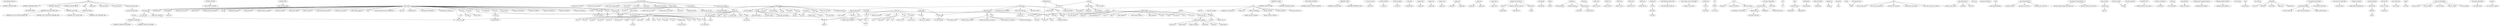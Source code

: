 digraph {
"get_combined_adhoc_loc"->"COMBINE_LOCATION_DATA";

"LINEMAPS_ORDINARY_MAP_AT"->"INCLUDED_FROM";

"SOURCE_COLUMN"->"LAST_SOURCE_COLUMN";

"SOURCE_LINE"->"LAST_SOURCE_LINE";

"allocated"->"LINEMAPS_ALLOCATED";

"LINEMAPS_LAST_ALLOCATED_MAP"->"LINEMAPS_LAST_ALLOCATED_MACRO_MAP";

"LINEMAPS_MAP_AT"->"LINEMAPS_LAST_ALLOCATED_MAP";

"LINEMAPS_LAST_ALLOCATED_MAP"->"LINEMAPS_LAST_ALLOCATED_ORDINARY_MAP";

"LINEMAPS_LAST_MAP"->"LINEMAPS_LAST_MACRO_MAP";

"LINEMAPS_MAP_AT"->"LINEMAPS_LAST_MAP";

"LINEMAPS_LAST_MAP"->"LINEMAPS_LAST_ORDINARY_MAP";

"LINEMAPS_ALLOCATED"->"LINEMAPS_MACRO_ALLOCATED";

"LINEMAPS_CACHE"->"LINEMAPS_MACRO_CACHE";

"MAP_START_LOCATION"->"LINEMAPS_MACRO_LOWEST_LOCATION";

"index"->"LINEMAPS_MACRO_MAP_AT";

"LINEMAPS_USED"->"LINEMAPS_MACRO_USED";

"index"->"LINEMAPS_MAP_AT";

"LINEMAPS_ALLOCATED"->"LINEMAPS_ORDINARY_ALLOCATED";

"LINEMAPS_CACHE"->"LINEMAPS_ORDINARY_CACHE";

"index"->"LINEMAPS_ORDINARY_MAP_AT";

"LINEMAPS_USED"->"LINEMAPS_ORDINARY_USED";

"__base_ctor "->"__base_ctor ";

"allocated"->"__base_ctor ";

"decompose"->"__base_ctor ";

"fancy_abort"->"__base_ctor ";

"what"->"__base_ctor ";

"__cxa_pure_virtual"->"__base_dtor ";

"__builtin_bswap32"->"__bswap_32";

"__builtin_bswap64"->"__bswap_64";

"__comp_dtor "->"__deleting_dtor ";

"__gmpn_add_n"->"__gmpn_add";

"__gmpn_com"->"__gmpn_neg";

"__gmpn_sub_n"->"__gmpn_sub";

"__gmpq_set"->"__gmpq_abs";

"__gmpq_set"->"__gmpq_neg";

"__gmpz_set"->"__gmpz_abs";

"__builtin_expect"->"__gmpz_getlimbn";

"__gmpz_set"->"__gmpz_neg";

"__builtin_expect"->"__gmpz_perfect_square_p";

"__builtin_expect"->"__gmpz_popcount";

"__gmpz_tdiv_q"->"__gmpz_set_q";

"fancy_abort"->"abs_hwi";

"__comp_ctor "->"add";

"find_slot_with_hash"->"add";

"iterative_hash"->"add";

"set_len"->"add";

"end"->"add_commutative";

"iterative_hash_hashval_t"->"add_int";

"add"->"add_ptr";

"iterative_hash_host_wide_int"->"add_wide_int";

"mark_empty"->"alloc_entries";

"xmalloc"->"allocate";

"tree_check_failed"->"any_integral_type_check";

"set_len"->"arshift";

"fancy_abort"->"as_a";

"fancy_abort"->"as_builtin_fn";

"fancy_abort"->"as_internal_fn";

"create"->"auto_vec";

"embedded_init"->"auto_vec";

"release"->"auto_vec";

"address"->"begin";

"begin"->"begin";

"slide"->"begin";

"__builtin_expect"->"bit_and";

"__builtin_expect"->"bit_and_not";

"set_len"->"bit_not";

"__builtin_expect"->"bit_or";

"__builtin_expect"->"bit_or_not";

"__builtin_expect"->"bit_xor";

"block_remove"->"block_remove";

"memmove"->"block_remove";

"bsearch"->"bsearch";

"build1_stat"->"build1_stat_loc";

"build2_stat"->"build2_stat_loc";

"build3_stat"->"build3_stat_loc";

"build4_stat"->"build4_stat_loc";

"build5_stat"->"build5_stat_loc";

"fancy_abort"->"builtin_decl_declared_p";

"fancy_abort"->"builtin_decl_explicit";

"fancy_abort"->"builtin_decl_explicit_p";

"fancy_abort"->"builtin_decl_implicit";

"fancy_abort"->"builtin_decl_implicit_p";

"reserve"->"calculate_allocation";

"floor_log2"->"ceil_log2";

"mark_deleted"->"clear_slot";

"__builtin_clzl"->"clz_hwi";

"__comp_ctor "->"cmps";

"cmps_large"->"cmps";

"__builtin_expect"->"cmpu";

"add_int"->"commit_flag";

"size"->"complete_or_array_type_p";

"const_fixed_from_fixed_value"->"const_fixed_from_double_int";

"contains"->"contains";

"find_with_hash"->"contains";

"length"->"contains";

"get"->"contains_descriptor_for_instance";

"tree_contains_struct_check_failed"->"contains_struct_check";

"length"->"copy";

"set_len"->"copy";

"__comp_ctor "->"create";

"reserve_exact"->"create";

"__builtin_ctzl"->"ctz_hwi";

"ffs_hwi"->"ctz_or_zero";

"count"->"data_alloc";

"free"->"data_free";

"__comp_ctor "->"decompose";

"fancy_abort"->"decompose";

"get_val"->"decompose";

"queue"->"dequeue_and_dump";

"tree_class_check"->"desired_pro_or_demotion_p";

"ldiv"->"div";

"set_len"->"div_ceil";

"set_len"->"div_floor";

"set_len"->"div_round";

"set_len"->"div_trunc";

"set_len"->"divmod_trunc";

"fprintf"->"dump";

"free"->"dump";

"dump_maybe_newline"->"dump_fixed";

"print_dash_line"->"dump_footer";

"dump_begin"->"dump_function";

"print_dash_line"->"dump_header";

"index"->"dump_index";

"dump_maybe_newline"->"dump_int";

"dump_new_line"->"dump_maybe_newline";

"fprintf"->"dump_new_line";

"splay_tree_delete"->"dump_node";

"dump_maybe_newline"->"dump_pointer";

"dump_maybe_newline"->"dump_real";

"dump_maybe_newline"->"dump_string";

"dump_maybe_newline"->"dump_string_field";

"elements"->"elements";

"get_len"->"elt";

"elements"->"empty";

"empty"->"empty";

"size"->"empty_slow";

"end"->"end";

"length"->"end";

"eq_p_large"->"eq_p";

"strcmp"->"equal";

"tree_map_base_eq"->"equal";

"ctz_hwi"->"exact_log2";

"too_empty_p"->"expand";

"tree_class_check_failed"->"expr_check";

"fancy_abort"->"extended_tree";

"zext_hwi"->"extract_uhwi";

"ffsl"->"ffs_hwi";

"find_with_hash"->"find";

"is_empty"->"find_empty_slot_for_expand";

"find_slot_with_hash"->"find_slot";

"is_empty"->"find_slot_with_hash";

"is_empty"->"find_with_hash";

"exp"->"first_call_expr_arg";

"exp"->"first_const_call_expr_arg";

"uhigh"->"fits_uhwi_p";

"clz_hwi"->"floor_log2";

"set_len"->"from";

"set_len"->"from_array";

"tree_check"->"function_args_iter_cond";

"tree_check"->"function_args_iter_cond_ptr";

"tree_check2"->"function_args_iter_init";

"fancy_abort"->"function_args_iter_next";

"find_with_hash"->"get";

"get_precision"->"get_binary_precision";

"__comp_ctor "->"get_binary_result";

"create"->"get_binary_result";

"get_range_from_loc"->"get_decl_source_range";

"get"->"get_descriptor_for_instance";

"exp"->"get_expr_source_range";

"get_range_from_loc"->"get_finish";

"fancy_abort"->"get_fixit_hint";

"fancy_abort"->"get_len";

"qsort"->"get_list";

"get_loc"->"get_loc";

"count"->"get_num_fixit_hints";

"count"->"get_num_locations";

"find_slot_with_hash"->"get_or_insert";

"get_precision"->"get_precision";

"tree_class_check"->"get_precision";

"get_pure_location"->"get_pure_location";

"get_range_from_loc"->"get_start";

"length"->"get_sum";

"strstr"->"get_trimmed_filename";

"tree_int_cst_elt_check"->"get_val";

"ltu_p"->"geu_p";

"ggc_internal_alloc"->"ggc_alloc_atomic";

"ggc_internal_cleared_alloc"->"ggc_alloc_cleared_gimple_statement_stat";

"ggc_internal_cleared_alloc"->"ggc_alloc_cleared_tree_node_stat";

"ggc_internal_alloc"->"ggc_alloc_rtx_def_stat";

"ggc_internal_alloc"->"ggc_alloc_tree_node_stat";

"ggc_internal_alloc"->"ggc_internal_alloc";

"ggc_internal_cleared_alloc"->"ggc_internal_cleared_alloc";

"gt_ggc_mx"->"ggc_mx";

"end"->"gt_cleare_cache";

"ggc_set_mark"->"gt_ggc_mx";

"gt_ggc_mx"->"gt_ggc_mx";

"fancy_abort"->"gt_pch_nx";

"gt_pch_nx"->"gt_pch_nx";

"length"->"gt_pch_nx";

"hash"->"hash";

"htab_hash_string"->"hash";

"tree_decl_map_hash"->"hash";

"is_empty"->"hash_table";

"size"->"hash_table";

"index"->"hash_table_mod1";

"index"->"hash_table_mod2";

"fancy_abort"->"hashtab_entry_note_pointers";

"exp"->"init_call_expr_arg_iterator";

"exp"->"init_const_call_expr_arg_iterator";

"IS_ADHOC_LOC"->"inlined_function_outer_scope_p";

"to_shwi"->"int_bit_position";

"private_is_attribute_p"->"is_attribute_p";

"is_empty"->"is_empty";

"iterate"->"iterate";

"__comp_ctor "->"iterative_hash_expr";

"iterative_hash_hashval_t"->"iterative_hash_host_wide_int";

"ggc_marked_p"->"keep_cache_entry";

"fancy_abort"->"last";

"last"->"last";

"length"->"length";

"lts_p"->"les_p";

"fancy_abort"->"linemap_check_macro";

"linemap_macro_expansion_map_p"->"linemap_check_ordinary";

"linemap_compare_locations"->"linemap_location_before_p";

"fancy_abort"->"lookup_attribute";

"fancy_abort"->"lookup_attribute_by_prefix";

"length"->"lower_bound";

"lower_bound"->"lower_bound";

"set_len"->"lrshift";

"__comp_ctor "->"lshift";

"set_len"->"lshift";

"__comp_ctor "->"lts_p";

"lts_p_large"->"lts_p";

"__builtin_expect"->"ltu_p";

"__comp_ctor "->"ltu_p";

"fancy_abort"->"mark_deleted";

"set_len"->"mask";

"max_value"->"max_value";

"end"->"mem_alloc_description";

"merge_hash"->"merge";

"iterative_hash_hashval_t"->"merge_hash";

"clrsb"->"min_precision";

"min_value"->"min_value";

"shwi"->"minus_one";

"remainder"->"mod_ceil";

"remainder"->"mod_floor";

"remainder"->"mod_round";

"remainder"->"mod_trunc";

"fancy_abort"->"mode_inner_inline";

"fancy_abort"->"mode_nunits_inline";

"fancy_abort"->"mode_size_inline";

"fancy_abort"->"mode_unit_precision_inline";

"fancy_abort"->"mode_unit_size_inline";

"set_len"->"mul";

"set_len"->"mul_high";

"remainder"->"multiple_of_p";

"sign_mask"->"neg_p";

"tree_operand_check"->"next_call_expr_arg";

"tree_operand_check"->"next_const_call_expr_arg";

"tree_not_class_check_failed"->"non_type_check";

"tree_check_failed"->"omp_clause_elt_check";

"tree_check_failed"->"omp_clause_range_check";

"tree_check_failed"->"omp_clause_subcode_check";

"shwi"->"one";

"tree_check"->"opts_for_fn";

"memmove"->"ordered_remove";

"ordered_remove"->"ordered_remove";

"fancy_abort"->"output_buffer_append_r";

"_obstack_newchunk"->"output_buffer_formatted_text";

"popcount"->"parity";

"gt_pch_nx"->"pch_nx";

"pch_nx_helper"->"pch_nx";

"length"->"pop";

"pop"->"pop";

"popcount_hwi"->"popcount";

"__builtin_popcountl"->"popcount_hwi";

"least_bit_hwi"->"pow2_or_zerop";

"pow2_or_zerop"->"pow2p_hwi";

"fputc"->"print_dash_line";

"tree_class_check"->"ptrofftype_p";

"fancy_abort"->"push";

"find_slot_with_hash"->"put";

"length"->"qsort";

"qsort"->"qsort";

"index"->"queue";

"index"->"queue_and_dump_index";

"queue_and_dump_index"->"queue_and_dump_type";

"fancy_abort"->"quick_grow";

"quick_grow"->"quick_grow";

"quick_grow"->"quick_grow_cleared";

"quick_grow_cleared"->"quick_grow_cleared";

"memmove"->"quick_insert";

"quick_insert"->"quick_insert";

"quick_push"->"quick_push";

"space"->"quick_push";

"get"->"register_descriptor";

"register_descriptor"->"register_descriptor";

"register_overhead"->"register_instance_overhead";

"put"->"register_object_overhead";

"register_overhead"->"register_overhead";

"size"->"register_overhead";

"free"->"release";

"ggc_free"->"release";

"using_auto_storage"->"release";

"release_overhead"->"release_instance_overhead";

"get"->"release_object_overhead";

"size"->"release_overhead";

"release"->"release_vec_vec";

"free"->"remove";

"remove_elt_with_hash"->"remove";

"remove_elt_with_hash"->"remove_elt";

"is_empty"->"remove_elt_with_hash";

"embedded_init"->"reserve";

"space"->"reserve";

"reserve"->"reserve_exact";

"fancy_abort"->"reverse_storage_order_for_component_p";

"fancy_abort"->"safe_as_a";

"reserve_exact"->"safe_grow";

"safe_grow"->"safe_grow_cleared";

"quick_insert"->"safe_insert";

"quick_push"->"safe_push";

"length"->"safe_splice";

"free"->"semi_embedded_vec";

"set_len"->"set_bit";

"shifted_mask"->"set_bit_in_zero";

"fancy_abort"->"set_builtin_decl";

"fancy_abort"->"set_builtin_decl_declared_p";

"fancy_abort"->"set_builtin_decl_implicit_p";

"sext_hwi"->"set_len";

"set_len"->"sext";

"fancy_abort"->"sext_hwi";

"set_len"->"shifted_mask";

"get_val"->"shigh";

"tree_class_check"->"should_remove_lhs_p";

"__comp_ctor "->"shwi";

"get_len"->"sign_mask";

"get_val"->"sign_mask";

"sign_mask"->"sign_mask";

"size_in_bytes_loc"->"size_in_bytes";

"is_empty"->"slide";

"get_val"->"slow";

"space"->"space";

"length"->"splice";

"splice"->"splice";

"tree_operand_check"->"storage_order_barrier_p";

"set_len"->"sub";

"tree_check"->"target_opts_for_fn";

"__comp_ctor "->"to_offset";

"get_val"->"to_short_addr";

"sext_hwi"->"to_shwi";

"to_shwi"->"to_shwi";

"sprintf"->"to_string";

"to_uhwi"->"to_uhwi";

"zext_hwi"->"to_uhwi";

"from"->"to_wide";

"__comp_ctor "->"to_widest";

"end"->"traverse";

"too_empty_p"->"traverse";

"size"->"traverse_noresize";

"tree_check_failed"->"tree_check";

"tree_check_failed"->"tree_check2";

"tree_check_failed"->"tree_check3";

"tree_check_failed"->"tree_check4";

"tree_check_failed"->"tree_check5";

"tree_class_check_failed"->"tree_class_check";

"cmps"->"tree_int_cst_compare";

"tree_check_failed"->"tree_int_cst_elt_check";

"to_widest"->"tree_int_cst_le";

"to_widest"->"tree_int_cst_lt";

"tree_not_check_failed"->"tree_not_check";

"tree_not_check_failed"->"tree_not_check2";

"tree_not_check_failed"->"tree_not_check3";

"tree_not_check_failed"->"tree_not_check4";

"tree_not_check_failed"->"tree_not_check5";

"tree_operand_check_failed"->"tree_operand_check";

"tree_operand_check_failed"->"tree_operand_check_code";

"tree_int_cst_elt_check"->"tree_operand_length";

"tree_range_check_failed"->"tree_range_check";

"length"->"tree_vec_elt_check";

"fancy_abort"->"truncate";

"length"->"truncate";

"truncate"->"truncate";

"tree_check"->"tsi_last";

"tree_check"->"tsi_start";

"shwi"->"two";

"size"->"type_with_alias_set_p";

"get_val"->"uhigh";

"__comp_ctor "->"uhwi";

"get_val"->"ulow";

"length"->"unordered_remove";

"unordered_remove"->"unordered_remove";

"create"->"vec_alloc";

"release"->"vec_free";

"address"->"vec_safe_address";

"contains"->"vec_safe_contains";

"copy"->"vec_safe_copy";

"quick_grow"->"vec_safe_grow";

"memset"->"vec_safe_grow_cleared";

"quick_insert"->"vec_safe_insert";

"is_empty"->"vec_safe_is_empty";

"iterate"->"vec_safe_iterate";

"length"->"vec_safe_length";

"quick_push"->"vec_safe_push";

"space"->"vec_safe_space";

"splice"->"vec_safe_splice";

"truncate"->"vec_safe_truncate";

"les_p"->"x";

"lshift"->"x";

"lts_p"->"x";

"shwi"->"zero";

"set_len"->"zext";

"fancy_abort"->"zext_hwi";

}

